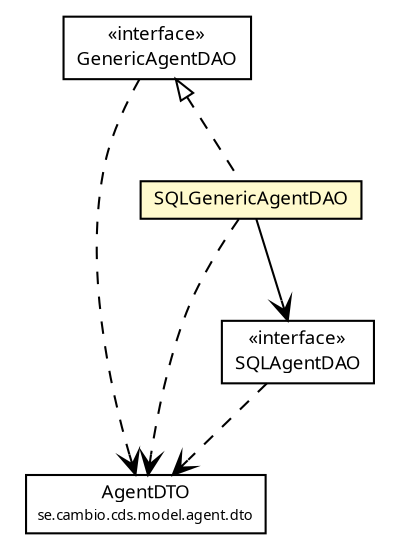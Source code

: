 #!/usr/local/bin/dot
#
# Class diagram 
# Generated by UMLGraph version R5_6 (http://www.umlgraph.org/)
#

digraph G {
	edge [fontname="Trebuchet MS",fontsize=10,labelfontname="Trebuchet MS",labelfontsize=10];
	node [fontname="Trebuchet MS",fontsize=10,shape=plaintext];
	nodesep=0.25;
	ranksep=0.5;
	// se.cambio.cds.model.agent.dto.AgentDTO
	c304295 [label=<<table title="se.cambio.cds.model.agent.dto.AgentDTO" border="0" cellborder="1" cellspacing="0" cellpadding="2" port="p" href="../dto/AgentDTO.html">
		<tr><td><table border="0" cellspacing="0" cellpadding="1">
<tr><td align="center" balign="center"><font face="Trebuchet MS"> AgentDTO </font></td></tr>
<tr><td align="center" balign="center"><font face="Trebuchet MS" point-size="7.0"> se.cambio.cds.model.agent.dto </font></td></tr>
		</table></td></tr>
		</table>>, URL="../dto/AgentDTO.html", fontname="Trebuchet MS", fontcolor="black", fontsize=9.0];
	// se.cambio.cds.model.agent.dao.SQLGenericAgentDAO
	c304341 [label=<<table title="se.cambio.cds.model.agent.dao.SQLGenericAgentDAO" border="0" cellborder="1" cellspacing="0" cellpadding="2" port="p" bgcolor="lemonChiffon" href="./SQLGenericAgentDAO.html">
		<tr><td><table border="0" cellspacing="0" cellpadding="1">
<tr><td align="center" balign="center"><font face="Trebuchet MS"> SQLGenericAgentDAO </font></td></tr>
		</table></td></tr>
		</table>>, URL="./SQLGenericAgentDAO.html", fontname="Trebuchet MS", fontcolor="black", fontsize=9.0];
	// se.cambio.cds.model.agent.dao.SQLAgentDAO
	c304343 [label=<<table title="se.cambio.cds.model.agent.dao.SQLAgentDAO" border="0" cellborder="1" cellspacing="0" cellpadding="2" port="p" href="./SQLAgentDAO.html">
		<tr><td><table border="0" cellspacing="0" cellpadding="1">
<tr><td align="center" balign="center"> &#171;interface&#187; </td></tr>
<tr><td align="center" balign="center"><font face="Trebuchet MS"> SQLAgentDAO </font></td></tr>
		</table></td></tr>
		</table>>, URL="./SQLAgentDAO.html", fontname="Trebuchet MS", fontcolor="black", fontsize=9.0];
	// se.cambio.cds.model.agent.dao.GenericAgentDAO
	c304345 [label=<<table title="se.cambio.cds.model.agent.dao.GenericAgentDAO" border="0" cellborder="1" cellspacing="0" cellpadding="2" port="p" href="./GenericAgentDAO.html">
		<tr><td><table border="0" cellspacing="0" cellpadding="1">
<tr><td align="center" balign="center"> &#171;interface&#187; </td></tr>
<tr><td align="center" balign="center"><font face="Trebuchet MS"> GenericAgentDAO </font></td></tr>
		</table></td></tr>
		</table>>, URL="./GenericAgentDAO.html", fontname="Trebuchet MS", fontcolor="black", fontsize=9.0];
	//se.cambio.cds.model.agent.dao.SQLGenericAgentDAO implements se.cambio.cds.model.agent.dao.GenericAgentDAO
	c304345:p -> c304341:p [dir=back,arrowtail=empty,style=dashed];
	// se.cambio.cds.model.agent.dao.SQLGenericAgentDAO NAVASSOC se.cambio.cds.model.agent.dao.SQLAgentDAO
	c304341:p -> c304343:p [taillabel="", label="", headlabel="", fontname="Trebuchet MS", fontcolor="black", fontsize=10.0, color="black", arrowhead=open];
	// se.cambio.cds.model.agent.dao.SQLGenericAgentDAO DEPEND se.cambio.cds.model.agent.dto.AgentDTO
	c304341:p -> c304295:p [taillabel="", label="", headlabel="", fontname="Trebuchet MS", fontcolor="black", fontsize=10.0, color="black", arrowhead=open, style=dashed];
	// se.cambio.cds.model.agent.dao.SQLAgentDAO DEPEND se.cambio.cds.model.agent.dto.AgentDTO
	c304343:p -> c304295:p [taillabel="", label="", headlabel="", fontname="Trebuchet MS", fontcolor="black", fontsize=10.0, color="black", arrowhead=open, style=dashed];
	// se.cambio.cds.model.agent.dao.GenericAgentDAO DEPEND se.cambio.cds.model.agent.dto.AgentDTO
	c304345:p -> c304295:p [taillabel="", label="", headlabel="", fontname="Trebuchet MS", fontcolor="black", fontsize=10.0, color="black", arrowhead=open, style=dashed];
}

